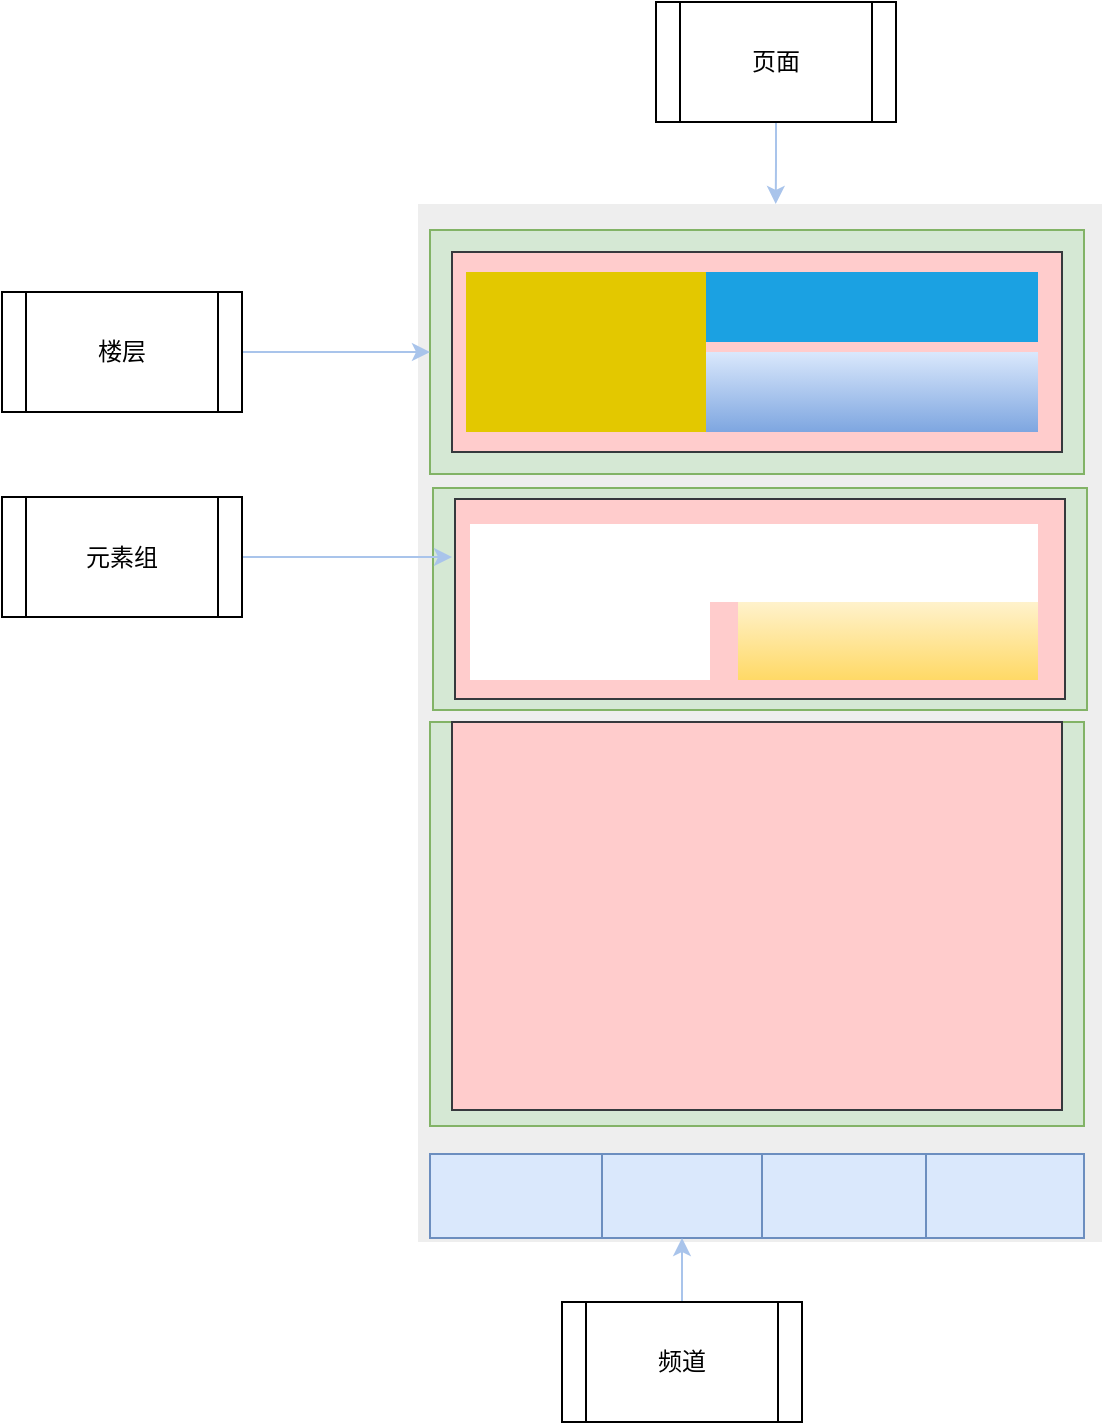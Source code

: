 <mxfile version="14.6.13" type="github">
  <diagram id="VaH1q0ei8CaEzNoCNGoC" name="Page-1">
    <mxGraphModel dx="1422" dy="1931" grid="0" gridSize="10" guides="1" tooltips="1" connect="1" arrows="0" fold="1" page="1" pageScale="1" pageWidth="827" pageHeight="1169" math="0" shadow="0">
      <root>
        <mxCell id="0" />
        <mxCell id="1" parent="0" />
        <mxCell id="dXeh0rGKIshTzWoHDZAY-2" value="" style="rounded=0;whiteSpace=wrap;html=1;strokeWidth=10;fillColor=#eeeeee;strokeColor=none;" vertex="1" parent="1">
          <mxGeometry x="262" y="-654" width="342" height="519" as="geometry" />
        </mxCell>
        <mxCell id="dXeh0rGKIshTzWoHDZAY-3" value="" style="rounded=0;whiteSpace=wrap;html=1;fillColor=#dae8fc;strokeColor=#6c8ebf;" vertex="1" parent="1">
          <mxGeometry x="268" y="-179" width="86" height="42" as="geometry" />
        </mxCell>
        <mxCell id="dXeh0rGKIshTzWoHDZAY-4" value="" style="rounded=0;whiteSpace=wrap;html=1;fillColor=#dae8fc;strokeColor=#6c8ebf;" vertex="1" parent="1">
          <mxGeometry x="354" y="-179" width="80" height="42" as="geometry" />
        </mxCell>
        <mxCell id="dXeh0rGKIshTzWoHDZAY-5" value="" style="rounded=0;whiteSpace=wrap;html=1;fillColor=#dae8fc;strokeColor=#6c8ebf;" vertex="1" parent="1">
          <mxGeometry x="434" y="-179" width="82" height="42" as="geometry" />
        </mxCell>
        <mxCell id="dXeh0rGKIshTzWoHDZAY-6" value="" style="rounded=0;whiteSpace=wrap;html=1;fillColor=#dae8fc;strokeColor=#6c8ebf;" vertex="1" parent="1">
          <mxGeometry x="516" y="-179" width="79" height="42" as="geometry" />
        </mxCell>
        <mxCell id="dXeh0rGKIshTzWoHDZAY-7" value="" style="rounded=0;whiteSpace=wrap;html=1;fillColor=#d5e8d4;strokeColor=#82b366;" vertex="1" parent="1">
          <mxGeometry x="268" y="-641" width="327" height="122" as="geometry" />
        </mxCell>
        <mxCell id="dXeh0rGKIshTzWoHDZAY-8" value="" style="rounded=0;whiteSpace=wrap;html=1;fillColor=#d5e8d4;strokeColor=#82b366;" vertex="1" parent="1">
          <mxGeometry x="269.5" y="-512" width="327" height="111" as="geometry" />
        </mxCell>
        <mxCell id="dXeh0rGKIshTzWoHDZAY-9" value="" style="rounded=0;whiteSpace=wrap;html=1;fillColor=#d5e8d4;strokeColor=#82b366;" vertex="1" parent="1">
          <mxGeometry x="268" y="-395" width="327" height="202" as="geometry" />
        </mxCell>
        <mxCell id="dXeh0rGKIshTzWoHDZAY-11" value="" style="rounded=0;whiteSpace=wrap;html=1;fillColor=#ffcccc;strokeColor=#36393d;" vertex="1" parent="1">
          <mxGeometry x="279" y="-630" width="305" height="100" as="geometry" />
        </mxCell>
        <mxCell id="dXeh0rGKIshTzWoHDZAY-39" style="edgeStyle=orthogonalEdgeStyle;rounded=0;orthogonalLoop=1;jettySize=auto;html=1;exitX=0.5;exitY=1;exitDx=0;exitDy=0;entryX=0.523;entryY=-0.002;entryDx=0;entryDy=0;entryPerimeter=0;strokeColor=#A9C4EB;" edge="1" parent="1" source="dXeh0rGKIshTzWoHDZAY-23">
          <mxGeometry relative="1" as="geometry">
            <mxPoint x="440.866" y="-654.038" as="targetPoint" />
          </mxGeometry>
        </mxCell>
        <mxCell id="dXeh0rGKIshTzWoHDZAY-23" value="页面" style="shape=process;whiteSpace=wrap;html=1;backgroundOutline=1;fillColor=#ffffff;" vertex="1" parent="1">
          <mxGeometry x="381" y="-755" width="120" height="60" as="geometry" />
        </mxCell>
        <mxCell id="dXeh0rGKIshTzWoHDZAY-37" style="edgeStyle=orthogonalEdgeStyle;rounded=0;orthogonalLoop=1;jettySize=auto;html=1;exitX=1;exitY=0.5;exitDx=0;exitDy=0;entryX=0;entryY=0.5;entryDx=0;entryDy=0;strokeColor=#A9C4EB;" edge="1" parent="1" source="dXeh0rGKIshTzWoHDZAY-24">
          <mxGeometry relative="1" as="geometry">
            <mxPoint x="279" y="-477.5" as="targetPoint" />
          </mxGeometry>
        </mxCell>
        <mxCell id="dXeh0rGKIshTzWoHDZAY-24" value="元素组" style="shape=process;whiteSpace=wrap;html=1;backgroundOutline=1;fillColor=#ffffff;" vertex="1" parent="1">
          <mxGeometry x="54" y="-507.5" width="120" height="60" as="geometry" />
        </mxCell>
        <mxCell id="dXeh0rGKIshTzWoHDZAY-38" style="edgeStyle=orthogonalEdgeStyle;rounded=0;orthogonalLoop=1;jettySize=auto;html=1;exitX=0.5;exitY=0;exitDx=0;exitDy=0;strokeColor=#A9C4EB;" edge="1" parent="1" source="dXeh0rGKIshTzWoHDZAY-25" target="dXeh0rGKIshTzWoHDZAY-4">
          <mxGeometry relative="1" as="geometry" />
        </mxCell>
        <mxCell id="dXeh0rGKIshTzWoHDZAY-25" value="频道" style="shape=process;whiteSpace=wrap;html=1;backgroundOutline=1;fillColor=#ffffff;" vertex="1" parent="1">
          <mxGeometry x="334" y="-105" width="120" height="60" as="geometry" />
        </mxCell>
        <mxCell id="dXeh0rGKIshTzWoHDZAY-34" style="edgeStyle=orthogonalEdgeStyle;rounded=0;orthogonalLoop=1;jettySize=auto;html=1;exitX=1;exitY=0.5;exitDx=0;exitDy=0;entryX=0;entryY=0.5;entryDx=0;entryDy=0;strokeColor=#A9C4EB;" edge="1" parent="1" source="dXeh0rGKIshTzWoHDZAY-26" target="dXeh0rGKIshTzWoHDZAY-7">
          <mxGeometry relative="1" as="geometry" />
        </mxCell>
        <mxCell id="dXeh0rGKIshTzWoHDZAY-26" value="楼层" style="shape=process;whiteSpace=wrap;html=1;backgroundOutline=1;fillColor=#ffffff;" vertex="1" parent="1">
          <mxGeometry x="54" y="-610" width="120" height="60" as="geometry" />
        </mxCell>
        <mxCell id="dXeh0rGKIshTzWoHDZAY-42" value="" style="rounded=0;whiteSpace=wrap;html=1;fillColor=#ffcccc;strokeColor=#36393d;" vertex="1" parent="1">
          <mxGeometry x="280.5" y="-506.5" width="305" height="100" as="geometry" />
        </mxCell>
        <mxCell id="dXeh0rGKIshTzWoHDZAY-43" value="" style="rounded=0;whiteSpace=wrap;html=1;fillColor=#ffcccc;strokeColor=#36393d;" vertex="1" parent="1">
          <mxGeometry x="279" y="-395" width="305" height="194" as="geometry" />
        </mxCell>
        <mxCell id="dXeh0rGKIshTzWoHDZAY-44" value="" style="rounded=0;whiteSpace=wrap;html=1;strokeWidth=10;fillColor=#e3c800;fontColor=#000000;strokeColor=none;" vertex="1" parent="1">
          <mxGeometry x="286" y="-620" width="120" height="80" as="geometry" />
        </mxCell>
        <mxCell id="dXeh0rGKIshTzWoHDZAY-45" value="" style="rounded=0;whiteSpace=wrap;html=1;strokeWidth=10;fillColor=#1ba1e2;fontColor=#ffffff;strokeColor=none;" vertex="1" parent="1">
          <mxGeometry x="406" y="-620" width="166" height="35" as="geometry" />
        </mxCell>
        <mxCell id="dXeh0rGKIshTzWoHDZAY-46" value="" style="rounded=0;whiteSpace=wrap;html=1;strokeWidth=10;fillColor=#dae8fc;gradientColor=#7ea6e0;strokeColor=none;" vertex="1" parent="1">
          <mxGeometry x="406" y="-580" width="166" height="40" as="geometry" />
        </mxCell>
        <mxCell id="dXeh0rGKIshTzWoHDZAY-48" value="" style="rounded=0;whiteSpace=wrap;html=1;strokeWidth=10;fillColor=#ffffff;strokeColor=none;" vertex="1" parent="1">
          <mxGeometry x="288" y="-494" width="284" height="39" as="geometry" />
        </mxCell>
        <mxCell id="dXeh0rGKIshTzWoHDZAY-49" value="" style="rounded=0;whiteSpace=wrap;html=1;strokeWidth=10;fillColor=#ffffff;strokeColor=none;" vertex="1" parent="1">
          <mxGeometry x="288" y="-455" width="120" height="39" as="geometry" />
        </mxCell>
        <mxCell id="dXeh0rGKIshTzWoHDZAY-50" value="" style="rounded=0;whiteSpace=wrap;html=1;strokeWidth=10;fillColor=#fff2cc;gradientColor=#ffd966;strokeColor=none;" vertex="1" parent="1">
          <mxGeometry x="422" y="-455" width="150" height="39" as="geometry" />
        </mxCell>
      </root>
    </mxGraphModel>
  </diagram>
</mxfile>
